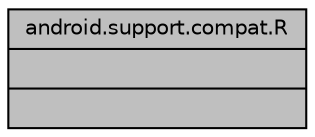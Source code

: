 digraph "android.support.compat.R"
{
 // LATEX_PDF_SIZE
  edge [fontname="Helvetica",fontsize="10",labelfontname="Helvetica",labelfontsize="10"];
  node [fontname="Helvetica",fontsize="10",shape=record];
  Node1 [label="{android.support.compat.R\n||}",height=0.2,width=0.4,color="black", fillcolor="grey75", style="filled", fontcolor="black",tooltip=" "];
}

